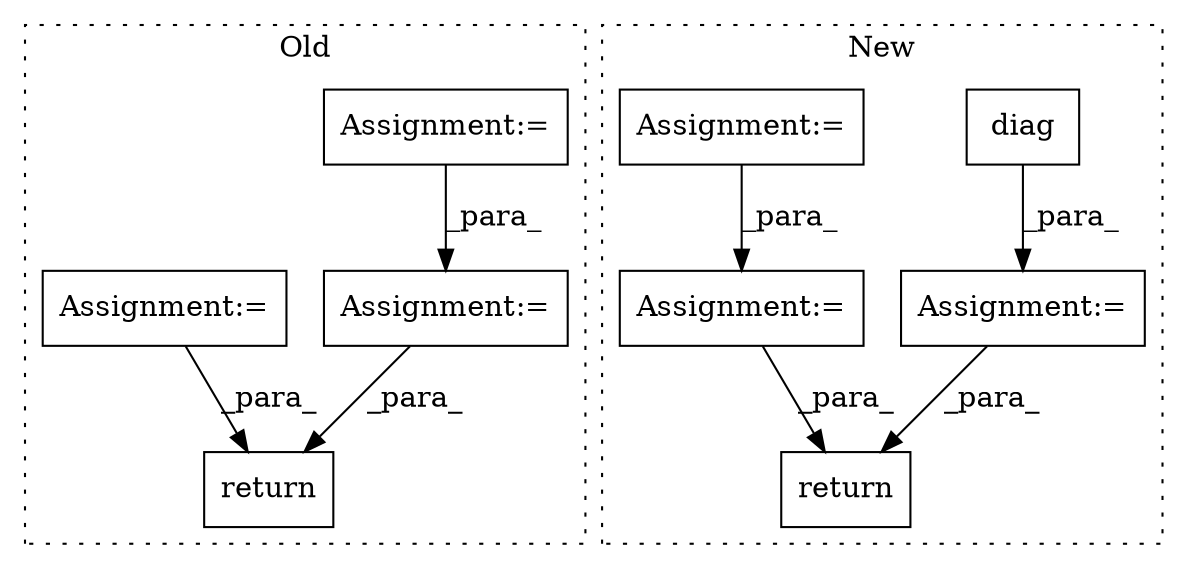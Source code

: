 digraph G {
subgraph cluster0 {
1 [label="return" a="41" s="11054" l="7" shape="box"];
4 [label="Assignment:=" a="7" s="9864" l="9" shape="box"];
8 [label="Assignment:=" a="7" s="11006" l="1" shape="box"];
9 [label="Assignment:=" a="7" s="10937" l="1" shape="box"];
label = "Old";
style="dotted";
}
subgraph cluster1 {
2 [label="diag" a="32" s="10810" l="6" shape="box"];
3 [label="return" a="41" s="11175" l="7" shape="box"];
5 [label="Assignment:=" a="7" s="10784" l="1" shape="box"];
6 [label="Assignment:=" a="7" s="11119" l="1" shape="box"];
7 [label="Assignment:=" a="7" s="10864" l="1" shape="box"];
label = "New";
style="dotted";
}
2 -> 5 [label="_para_"];
4 -> 9 [label="_para_"];
5 -> 3 [label="_para_"];
6 -> 3 [label="_para_"];
7 -> 6 [label="_para_"];
8 -> 1 [label="_para_"];
9 -> 1 [label="_para_"];
}